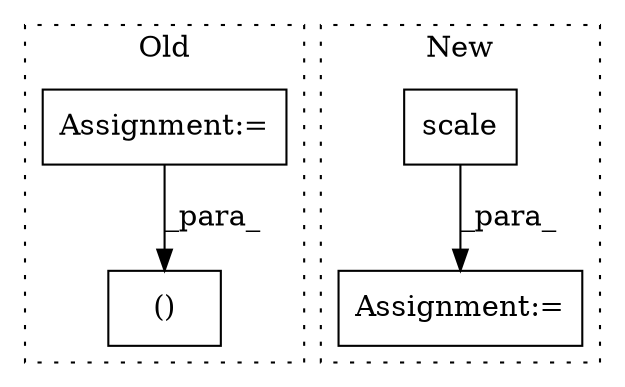 digraph G {
subgraph cluster0 {
1 [label="()" a="106" s="2184" l="15" shape="box"];
4 [label="Assignment:=" a="7" s="1950" l="1" shape="box"];
label = "Old";
style="dotted";
}
subgraph cluster1 {
2 [label="scale" a="32" s="2109,2136" l="6,1" shape="box"];
3 [label="Assignment:=" a="7" s="2102" l="1" shape="box"];
label = "New";
style="dotted";
}
2 -> 3 [label="_para_"];
4 -> 1 [label="_para_"];
}